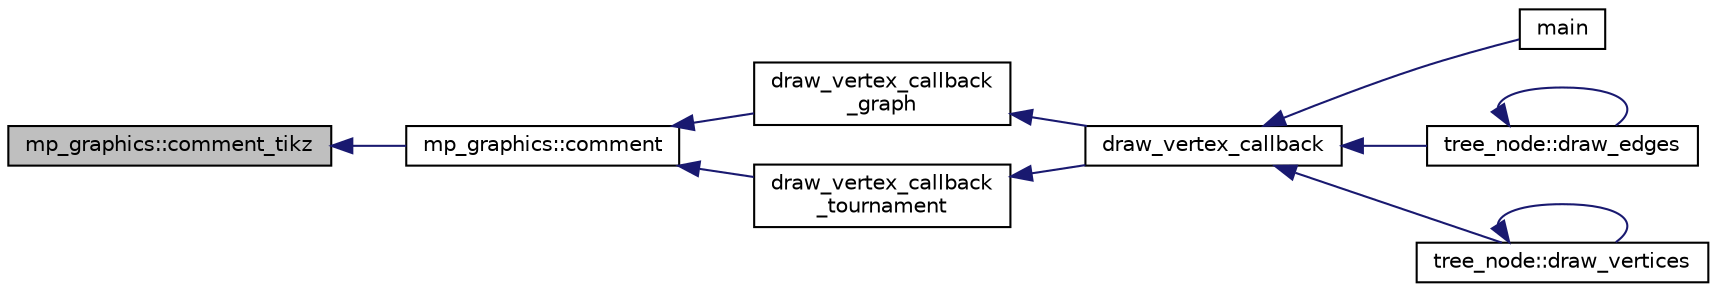 digraph "mp_graphics::comment_tikz"
{
  edge [fontname="Helvetica",fontsize="10",labelfontname="Helvetica",labelfontsize="10"];
  node [fontname="Helvetica",fontsize="10",shape=record];
  rankdir="LR";
  Node1628 [label="mp_graphics::comment_tikz",height=0.2,width=0.4,color="black", fillcolor="grey75", style="filled", fontcolor="black"];
  Node1628 -> Node1629 [dir="back",color="midnightblue",fontsize="10",style="solid",fontname="Helvetica"];
  Node1629 [label="mp_graphics::comment",height=0.2,width=0.4,color="black", fillcolor="white", style="filled",URL="$da/d2c/classmp__graphics.html#af0d4cac1ddab54c0da9a28bd9f337680"];
  Node1629 -> Node1630 [dir="back",color="midnightblue",fontsize="10",style="solid",fontname="Helvetica"];
  Node1630 [label="draw_vertex_callback\l_graph",height=0.2,width=0.4,color="black", fillcolor="white", style="filled",URL="$da/d62/layered__graph__main_8_c.html#a48fa52122e4195a9e84162168e41b79d"];
  Node1630 -> Node1631 [dir="back",color="midnightblue",fontsize="10",style="solid",fontname="Helvetica"];
  Node1631 [label="draw_vertex_callback",height=0.2,width=0.4,color="black", fillcolor="white", style="filled",URL="$da/d62/layered__graph__main_8_c.html#a12172e73c4ca6e742bcac2a0f48e3247"];
  Node1631 -> Node1632 [dir="back",color="midnightblue",fontsize="10",style="solid",fontname="Helvetica"];
  Node1632 [label="main",height=0.2,width=0.4,color="black", fillcolor="white", style="filled",URL="$da/d62/layered__graph__main_8_c.html#a217dbf8b442f20279ea00b898af96f52"];
  Node1631 -> Node1633 [dir="back",color="midnightblue",fontsize="10",style="solid",fontname="Helvetica"];
  Node1633 [label="tree_node::draw_edges",height=0.2,width=0.4,color="black", fillcolor="white", style="filled",URL="$df/dbf/classtree__node.html#a7ccbb586fde19d382c05065d80501eca"];
  Node1633 -> Node1633 [dir="back",color="midnightblue",fontsize="10",style="solid",fontname="Helvetica"];
  Node1631 -> Node1634 [dir="back",color="midnightblue",fontsize="10",style="solid",fontname="Helvetica"];
  Node1634 [label="tree_node::draw_vertices",height=0.2,width=0.4,color="black", fillcolor="white", style="filled",URL="$df/dbf/classtree__node.html#a8eaf9ec1be67f5e8110b8b38fbe8a7ab"];
  Node1634 -> Node1634 [dir="back",color="midnightblue",fontsize="10",style="solid",fontname="Helvetica"];
  Node1629 -> Node1635 [dir="back",color="midnightblue",fontsize="10",style="solid",fontname="Helvetica"];
  Node1635 [label="draw_vertex_callback\l_tournament",height=0.2,width=0.4,color="black", fillcolor="white", style="filled",URL="$da/d62/layered__graph__main_8_c.html#abbe547a03d8b114e3e28cc9b31a00e2c"];
  Node1635 -> Node1631 [dir="back",color="midnightblue",fontsize="10",style="solid",fontname="Helvetica"];
}
